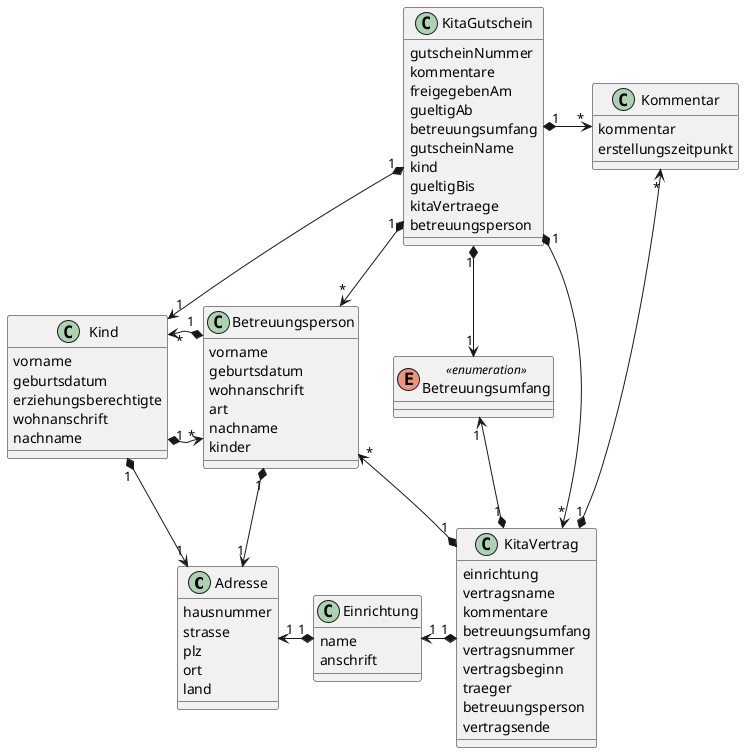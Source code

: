 @startuml

class Adresse {
   hausnummer
   strasse
   plz
   ort
   land
}
class Betreuungsperson {
   vorname
   geburtsdatum
   wohnanschrift
   art
   nachname
   kinder
}
enum Betreuungsumfang << enumeration >>
class Einrichtung {
   name
   anschrift
}
class Kind {
   vorname
   geburtsdatum
   erziehungsberechtigte
   wohnanschrift
   nachname
}
class KitaGutschein {
   gutscheinNummer
   kommentare
   freigegebenAm
   gueltigAb
   betreuungsumfang
   gutscheinName
   kind
   gueltigBis
   kitaVertraege
   betreuungsperson
}
class KitaVertrag {
   einrichtung
   vertragsname
   kommentare
   betreuungsumfang
   vertragsnummer
   vertragsbeginn
   traeger
   betreuungsperson
   vertragsende
}
class Kommentar {
   kommentar
   erstellungszeitpunkt
}

KitaGutschein    "1" *--> "*" Betreuungsperson
KitaGutschein    "1" *-d-> "1" Betreuungsumfang
KitaGutschein    "1" *-> "1" Kind
KitaGutschein    "1" *--> "*" KitaVertrag
KitaGutschein    "1" *-> "*" Kommentar
Betreuungsperson "1" *--> "1" Adresse
Einrichtung      "1" *-l-> "1" Adresse
Kind             "1" *-> "1" Adresse
Kind             "1" *-> "*" Betreuungsperson
Kind             "*" <-* "1" Betreuungsperson
KitaVertrag      "1" *-l-> "*" Betreuungsperson
KitaVertrag      "1" *-u-> "1" Betreuungsumfang
KitaVertrag      "1" *-l-> "1" Einrichtung
KitaVertrag      "1" *-l-> "*" Kommentar
@enduml
